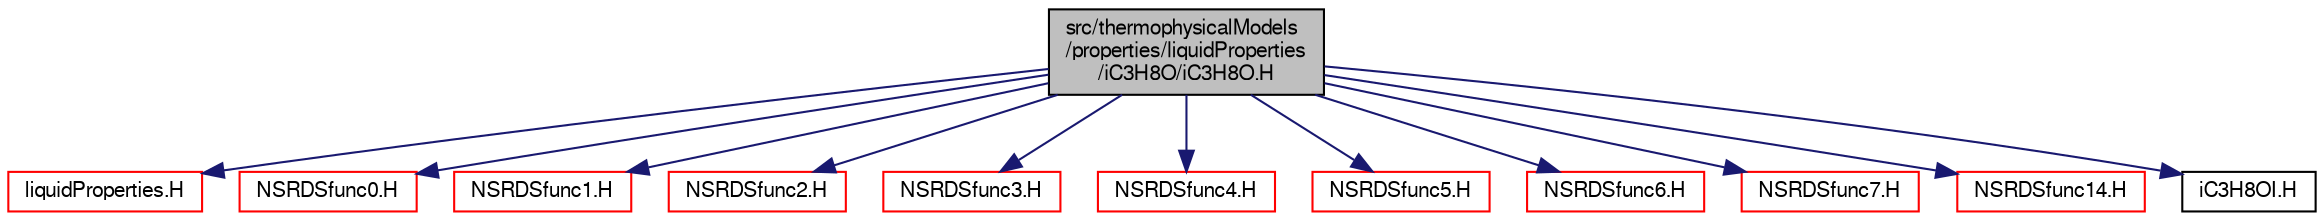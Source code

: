 digraph "src/thermophysicalModels/properties/liquidProperties/iC3H8O/iC3H8O.H"
{
  bgcolor="transparent";
  edge [fontname="FreeSans",fontsize="10",labelfontname="FreeSans",labelfontsize="10"];
  node [fontname="FreeSans",fontsize="10",shape=record];
  Node0 [label="src/thermophysicalModels\l/properties/liquidProperties\l/iC3H8O/iC3H8O.H",height=0.2,width=0.4,color="black", fillcolor="grey75", style="filled", fontcolor="black"];
  Node0 -> Node1 [color="midnightblue",fontsize="10",style="solid",fontname="FreeSans"];
  Node1 [label="liquidProperties.H",height=0.2,width=0.4,color="red",URL="$a15845.html"];
  Node0 -> Node80 [color="midnightblue",fontsize="10",style="solid",fontname="FreeSans"];
  Node80 [label="NSRDSfunc0.H",height=0.2,width=0.4,color="red",URL="$a16700.html"];
  Node0 -> Node82 [color="midnightblue",fontsize="10",style="solid",fontname="FreeSans"];
  Node82 [label="NSRDSfunc1.H",height=0.2,width=0.4,color="red",URL="$a16706.html"];
  Node0 -> Node83 [color="midnightblue",fontsize="10",style="solid",fontname="FreeSans"];
  Node83 [label="NSRDSfunc2.H",height=0.2,width=0.4,color="red",URL="$a16718.html"];
  Node0 -> Node84 [color="midnightblue",fontsize="10",style="solid",fontname="FreeSans"];
  Node84 [label="NSRDSfunc3.H",height=0.2,width=0.4,color="red",URL="$a16724.html"];
  Node0 -> Node85 [color="midnightblue",fontsize="10",style="solid",fontname="FreeSans"];
  Node85 [label="NSRDSfunc4.H",height=0.2,width=0.4,color="red",URL="$a16730.html"];
  Node0 -> Node86 [color="midnightblue",fontsize="10",style="solid",fontname="FreeSans"];
  Node86 [label="NSRDSfunc5.H",height=0.2,width=0.4,color="red",URL="$a16736.html"];
  Node0 -> Node87 [color="midnightblue",fontsize="10",style="solid",fontname="FreeSans"];
  Node87 [label="NSRDSfunc6.H",height=0.2,width=0.4,color="red",URL="$a16742.html"];
  Node0 -> Node88 [color="midnightblue",fontsize="10",style="solid",fontname="FreeSans"];
  Node88 [label="NSRDSfunc7.H",height=0.2,width=0.4,color="red",URL="$a16748.html"];
  Node0 -> Node89 [color="midnightblue",fontsize="10",style="solid",fontname="FreeSans"];
  Node89 [label="NSRDSfunc14.H",height=0.2,width=0.4,color="red",URL="$a16712.html"];
  Node0 -> Node90 [color="midnightblue",fontsize="10",style="solid",fontname="FreeSans"];
  Node90 [label="iC3H8OI.H",height=0.2,width=0.4,color="black",URL="$a15821.html"];
}
